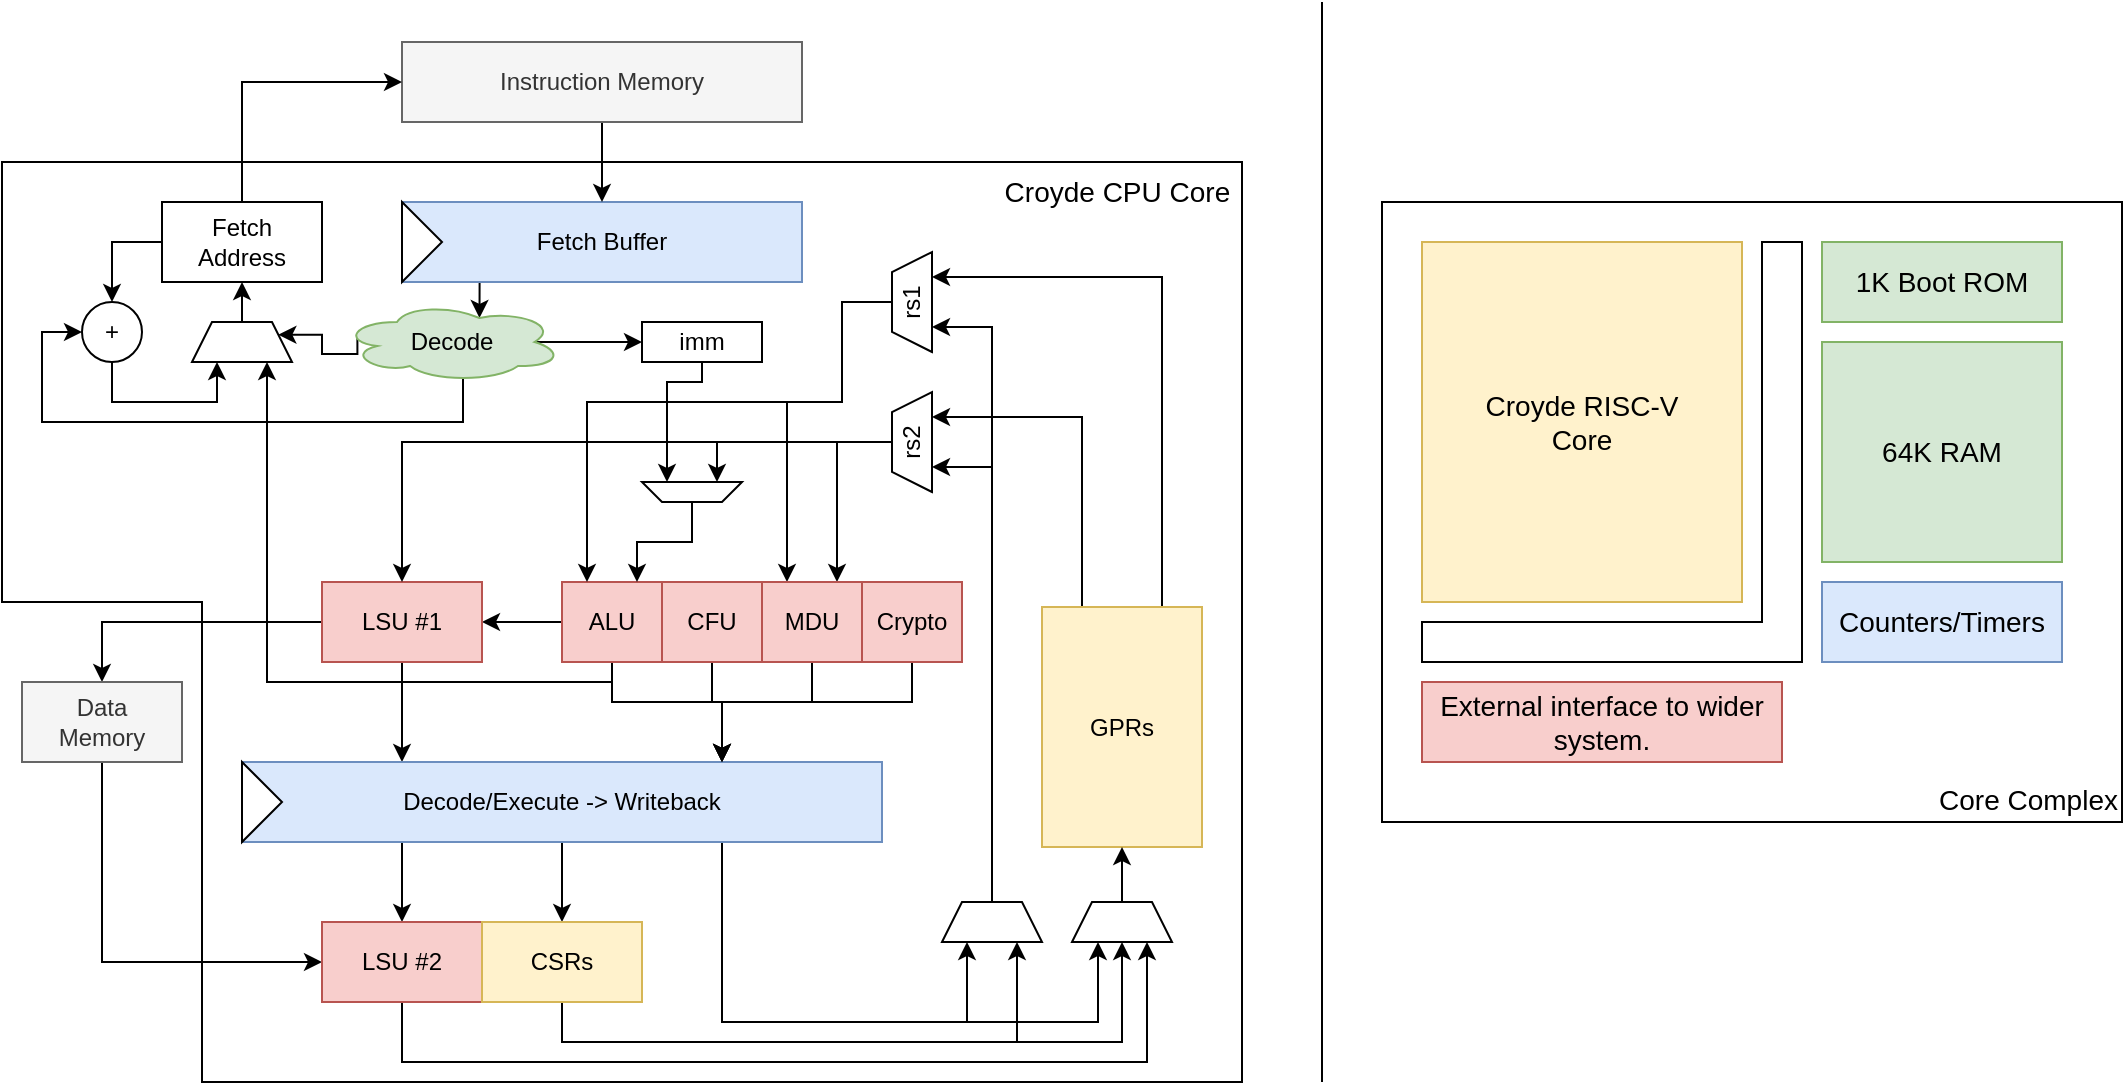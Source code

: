 <mxfile version="13.7.9" type="device"><diagram id="DWjMYuwy6gf_tgfMqih_" name="Page-1"><mxGraphModel dx="1422" dy="843" grid="1" gridSize="10" guides="1" tooltips="1" connect="1" arrows="1" fold="1" page="1" pageScale="1" pageWidth="1169" pageHeight="827" math="0" shadow="0"><root><mxCell id="0"/><mxCell id="1" parent="0"/><mxCell id="5n-3XOMGOnnO7rXSxlY9-16" value="Croyde CPU Core&amp;nbsp;" style="shape=corner;whiteSpace=wrap;html=1;fontSize=14;rotation=90;dx=220;dy=520;align=right;verticalAlign=top;horizontal=0;" vertex="1" parent="1"><mxGeometry x="100" y="40" width="460" height="620" as="geometry"/></mxCell><mxCell id="5n-3XOMGOnnO7rXSxlY9-14" value="&lt;div&gt;&lt;span&gt;Core Complex&lt;/span&gt;&lt;/div&gt;" style="rounded=0;whiteSpace=wrap;html=1;fontSize=14;align=right;verticalAlign=bottom;" vertex="1" parent="1"><mxGeometry x="710" y="140" width="370" height="310" as="geometry"/></mxCell><mxCell id="CcxLnYQukJP2bd6Z-33q-19" style="edgeStyle=orthogonalEdgeStyle;rounded=0;orthogonalLoop=1;jettySize=auto;html=1;exitX=0.25;exitY=1;exitDx=0;exitDy=0;entryX=0.625;entryY=0.2;entryDx=0;entryDy=0;entryPerimeter=0;" parent="1" source="DYvt_DoqvT1Sjwncr5lH-1" target="CcxLnYQukJP2bd6Z-33q-10" edge="1"><mxGeometry relative="1" as="geometry"/></mxCell><mxCell id="DYvt_DoqvT1Sjwncr5lH-1" value="Fetch Buffer" style="rounded=0;whiteSpace=wrap;html=1;fillColor=#dae8fc;strokeColor=#6c8ebf;" parent="1" vertex="1"><mxGeometry x="220" y="140" width="200" height="40" as="geometry"/></mxCell><mxCell id="DYvt_DoqvT1Sjwncr5lH-5" style="edgeStyle=orthogonalEdgeStyle;rounded=0;orthogonalLoop=1;jettySize=auto;html=1;exitX=0.5;exitY=1;exitDx=0;exitDy=0;entryX=0.5;entryY=0;entryDx=0;entryDy=0;" parent="1" source="DYvt_DoqvT1Sjwncr5lH-2" target="DYvt_DoqvT1Sjwncr5lH-1" edge="1"><mxGeometry relative="1" as="geometry"/></mxCell><mxCell id="DYvt_DoqvT1Sjwncr5lH-2" value="Instruction Memory" style="rounded=0;whiteSpace=wrap;html=1;fillColor=#f5f5f5;strokeColor=#666666;fontColor=#333333;" parent="1" vertex="1"><mxGeometry x="220" y="60" width="200" height="40" as="geometry"/></mxCell><mxCell id="DYvt_DoqvT1Sjwncr5lH-4" style="edgeStyle=orthogonalEdgeStyle;rounded=0;orthogonalLoop=1;jettySize=auto;html=1;exitX=0.5;exitY=0;exitDx=0;exitDy=0;entryX=0;entryY=0.5;entryDx=0;entryDy=0;" parent="1" source="DYvt_DoqvT1Sjwncr5lH-3" target="DYvt_DoqvT1Sjwncr5lH-2" edge="1"><mxGeometry relative="1" as="geometry"/></mxCell><mxCell id="CcxLnYQukJP2bd6Z-33q-51" style="edgeStyle=orthogonalEdgeStyle;rounded=0;orthogonalLoop=1;jettySize=auto;html=1;exitX=0;exitY=0.5;exitDx=0;exitDy=0;entryX=0.5;entryY=0;entryDx=0;entryDy=0;" parent="1" source="DYvt_DoqvT1Sjwncr5lH-3" target="CcxLnYQukJP2bd6Z-33q-50" edge="1"><mxGeometry relative="1" as="geometry"/></mxCell><mxCell id="DYvt_DoqvT1Sjwncr5lH-3" value="Fetch&lt;br&gt;Address" style="rounded=0;whiteSpace=wrap;html=1;" parent="1" vertex="1"><mxGeometry x="100" y="140" width="80" height="40" as="geometry"/></mxCell><mxCell id="CcxLnYQukJP2bd6Z-33q-29" style="edgeStyle=orthogonalEdgeStyle;rounded=0;orthogonalLoop=1;jettySize=auto;html=1;exitX=0.5;exitY=1;exitDx=0;exitDy=0;entryX=0.75;entryY=0;entryDx=0;entryDy=0;" parent="1" source="CcxLnYQukJP2bd6Z-33q-1" target="CcxLnYQukJP2bd6Z-33q-22" edge="1"><mxGeometry relative="1" as="geometry"><Array as="points"><mxPoint x="325" y="390"/><mxPoint x="380" y="390"/></Array></mxGeometry></mxCell><mxCell id="CcxLnYQukJP2bd6Z-33q-54" style="edgeStyle=orthogonalEdgeStyle;rounded=0;orthogonalLoop=1;jettySize=auto;html=1;exitX=0.5;exitY=1;exitDx=0;exitDy=0;entryX=0.75;entryY=1;entryDx=0;entryDy=0;" parent="1" source="CcxLnYQukJP2bd6Z-33q-1" target="CcxLnYQukJP2bd6Z-33q-46" edge="1"><mxGeometry relative="1" as="geometry"><Array as="points"><mxPoint x="325" y="380"/><mxPoint x="153" y="380"/></Array></mxGeometry></mxCell><mxCell id="B0rn6lUvPJTINjVCSd-M-13" style="edgeStyle=orthogonalEdgeStyle;rounded=0;orthogonalLoop=1;jettySize=auto;html=1;exitX=0;exitY=0.5;exitDx=0;exitDy=0;entryX=1;entryY=0.5;entryDx=0;entryDy=0;" parent="1" source="CcxLnYQukJP2bd6Z-33q-1" target="CcxLnYQukJP2bd6Z-33q-2" edge="1"><mxGeometry relative="1" as="geometry"/></mxCell><mxCell id="CcxLnYQukJP2bd6Z-33q-1" value="ALU" style="rounded=0;whiteSpace=wrap;html=1;fillColor=#f8cecc;strokeColor=#b85450;" parent="1" vertex="1"><mxGeometry x="300" y="330" width="50" height="40" as="geometry"/></mxCell><mxCell id="CcxLnYQukJP2bd6Z-33q-4" style="edgeStyle=orthogonalEdgeStyle;rounded=0;orthogonalLoop=1;jettySize=auto;html=1;exitX=0;exitY=0.5;exitDx=0;exitDy=0;" parent="1" source="CcxLnYQukJP2bd6Z-33q-2" target="CcxLnYQukJP2bd6Z-33q-3" edge="1"><mxGeometry relative="1" as="geometry"/></mxCell><mxCell id="CcxLnYQukJP2bd6Z-33q-28" style="edgeStyle=orthogonalEdgeStyle;rounded=0;orthogonalLoop=1;jettySize=auto;html=1;exitX=0.5;exitY=1;exitDx=0;exitDy=0;entryX=0.25;entryY=0;entryDx=0;entryDy=0;" parent="1" source="CcxLnYQukJP2bd6Z-33q-2" target="CcxLnYQukJP2bd6Z-33q-22" edge="1"><mxGeometry relative="1" as="geometry"/></mxCell><mxCell id="CcxLnYQukJP2bd6Z-33q-2" value="LSU #1" style="rounded=0;whiteSpace=wrap;html=1;fillColor=#f8cecc;strokeColor=#b85450;" parent="1" vertex="1"><mxGeometry x="180" y="330" width="80" height="40" as="geometry"/></mxCell><mxCell id="CcxLnYQukJP2bd6Z-33q-26" style="edgeStyle=orthogonalEdgeStyle;rounded=0;orthogonalLoop=1;jettySize=auto;html=1;exitX=0.5;exitY=1;exitDx=0;exitDy=0;entryX=0;entryY=0.5;entryDx=0;entryDy=0;" parent="1" source="CcxLnYQukJP2bd6Z-33q-3" target="CcxLnYQukJP2bd6Z-33q-25" edge="1"><mxGeometry relative="1" as="geometry"/></mxCell><mxCell id="CcxLnYQukJP2bd6Z-33q-3" value="Data&lt;br&gt;Memory" style="rounded=0;whiteSpace=wrap;html=1;fillColor=#f5f5f5;strokeColor=#666666;fontColor=#333333;" parent="1" vertex="1"><mxGeometry x="30" y="380" width="80" height="40" as="geometry"/></mxCell><mxCell id="CcxLnYQukJP2bd6Z-33q-8" style="edgeStyle=orthogonalEdgeStyle;rounded=0;orthogonalLoop=1;jettySize=auto;html=1;exitX=0.25;exitY=0;exitDx=0;exitDy=0;entryX=0.75;entryY=1;entryDx=0;entryDy=0;" parent="1" source="CcxLnYQukJP2bd6Z-33q-5" target="CcxLnYQukJP2bd6Z-33q-7" edge="1"><mxGeometry relative="1" as="geometry"/></mxCell><mxCell id="CcxLnYQukJP2bd6Z-33q-9" style="edgeStyle=orthogonalEdgeStyle;rounded=0;orthogonalLoop=1;jettySize=auto;html=1;exitX=0.75;exitY=0;exitDx=0;exitDy=0;entryX=0.75;entryY=1;entryDx=0;entryDy=0;" parent="1" source="CcxLnYQukJP2bd6Z-33q-5" target="CcxLnYQukJP2bd6Z-33q-6" edge="1"><mxGeometry relative="1" as="geometry"/></mxCell><mxCell id="CcxLnYQukJP2bd6Z-33q-5" value="GPRs" style="rounded=0;whiteSpace=wrap;html=1;fillColor=#fff2cc;strokeColor=#d6b656;" parent="1" vertex="1"><mxGeometry x="540" y="342.5" width="80" height="120" as="geometry"/></mxCell><mxCell id="CcxLnYQukJP2bd6Z-33q-12" style="edgeStyle=orthogonalEdgeStyle;rounded=0;orthogonalLoop=1;jettySize=auto;html=1;exitX=0.5;exitY=0;exitDx=0;exitDy=0;entryX=0.25;entryY=0;entryDx=0;entryDy=0;" parent="1" source="CcxLnYQukJP2bd6Z-33q-6" target="CcxLnYQukJP2bd6Z-33q-1" edge="1"><mxGeometry relative="1" as="geometry"><Array as="points"><mxPoint x="440" y="190"/><mxPoint x="440" y="240"/><mxPoint x="313" y="240"/></Array></mxGeometry></mxCell><mxCell id="B0rn6lUvPJTINjVCSd-M-7" style="edgeStyle=orthogonalEdgeStyle;rounded=0;orthogonalLoop=1;jettySize=auto;html=1;exitX=0.5;exitY=0;exitDx=0;exitDy=0;entryX=0.25;entryY=0;entryDx=0;entryDy=0;" parent="1" source="CcxLnYQukJP2bd6Z-33q-6" target="B0rn6lUvPJTINjVCSd-M-1" edge="1"><mxGeometry relative="1" as="geometry"><Array as="points"><mxPoint x="440" y="190"/><mxPoint x="440" y="240"/><mxPoint x="413" y="240"/></Array></mxGeometry></mxCell><mxCell id="CcxLnYQukJP2bd6Z-33q-6" value="rs1" style="shape=trapezoid;perimeter=trapezoidPerimeter;whiteSpace=wrap;html=1;rotation=-90;" parent="1" vertex="1"><mxGeometry x="450" y="180" width="50" height="20" as="geometry"/></mxCell><mxCell id="CcxLnYQukJP2bd6Z-33q-17" style="edgeStyle=orthogonalEdgeStyle;rounded=0;orthogonalLoop=1;jettySize=auto;html=1;exitX=0.5;exitY=0;exitDx=0;exitDy=0;entryX=0.25;entryY=1;entryDx=0;entryDy=0;" parent="1" source="CcxLnYQukJP2bd6Z-33q-7" target="CcxLnYQukJP2bd6Z-33q-13" edge="1"><mxGeometry relative="1" as="geometry"><Array as="points"><mxPoint x="378" y="260"/></Array></mxGeometry></mxCell><mxCell id="B0rn6lUvPJTINjVCSd-M-6" style="edgeStyle=orthogonalEdgeStyle;rounded=0;orthogonalLoop=1;jettySize=auto;html=1;exitX=0.5;exitY=0;exitDx=0;exitDy=0;entryX=0.75;entryY=0;entryDx=0;entryDy=0;" parent="1" source="CcxLnYQukJP2bd6Z-33q-7" target="B0rn6lUvPJTINjVCSd-M-1" edge="1"><mxGeometry relative="1" as="geometry"/></mxCell><mxCell id="B0rn6lUvPJTINjVCSd-M-11" style="edgeStyle=orthogonalEdgeStyle;rounded=0;orthogonalLoop=1;jettySize=auto;html=1;exitX=0.5;exitY=0;exitDx=0;exitDy=0;" parent="1" source="CcxLnYQukJP2bd6Z-33q-7" target="CcxLnYQukJP2bd6Z-33q-2" edge="1"><mxGeometry relative="1" as="geometry"/></mxCell><mxCell id="CcxLnYQukJP2bd6Z-33q-7" value="rs2" style="shape=trapezoid;perimeter=trapezoidPerimeter;whiteSpace=wrap;html=1;rotation=-90;" parent="1" vertex="1"><mxGeometry x="450" y="250" width="50" height="20" as="geometry"/></mxCell><mxCell id="CcxLnYQukJP2bd6Z-33q-53" style="edgeStyle=orthogonalEdgeStyle;rounded=0;orthogonalLoop=1;jettySize=auto;html=1;exitX=0.55;exitY=0.95;exitDx=0;exitDy=0;exitPerimeter=0;entryX=0;entryY=0.5;entryDx=0;entryDy=0;" parent="1" source="CcxLnYQukJP2bd6Z-33q-10" target="CcxLnYQukJP2bd6Z-33q-50" edge="1"><mxGeometry relative="1" as="geometry"><Array as="points"><mxPoint x="251" y="250"/><mxPoint x="40" y="250"/><mxPoint x="40" y="205"/></Array></mxGeometry></mxCell><mxCell id="CcxLnYQukJP2bd6Z-33q-55" style="edgeStyle=orthogonalEdgeStyle;rounded=0;orthogonalLoop=1;jettySize=auto;html=1;exitX=0.07;exitY=0.4;exitDx=0;exitDy=0;exitPerimeter=0;entryX=1;entryY=0.25;entryDx=0;entryDy=0;" parent="1" source="CcxLnYQukJP2bd6Z-33q-10" target="CcxLnYQukJP2bd6Z-33q-46" edge="1"><mxGeometry relative="1" as="geometry"><Array as="points"><mxPoint x="180" y="216"/><mxPoint x="180" y="206"/></Array></mxGeometry></mxCell><mxCell id="B0rn6lUvPJTINjVCSd-M-10" style="edgeStyle=orthogonalEdgeStyle;rounded=0;orthogonalLoop=1;jettySize=auto;html=1;exitX=0.875;exitY=0.5;exitDx=0;exitDy=0;exitPerimeter=0;entryX=0;entryY=0.5;entryDx=0;entryDy=0;" parent="1" source="CcxLnYQukJP2bd6Z-33q-10" target="CcxLnYQukJP2bd6Z-33q-11" edge="1"><mxGeometry relative="1" as="geometry"/></mxCell><mxCell id="CcxLnYQukJP2bd6Z-33q-10" value="Decode" style="ellipse;shape=cloud;whiteSpace=wrap;html=1;fillColor=#d5e8d4;strokeColor=#82b366;" parent="1" vertex="1"><mxGeometry x="190" y="190" width="110" height="40" as="geometry"/></mxCell><mxCell id="CcxLnYQukJP2bd6Z-33q-16" style="edgeStyle=orthogonalEdgeStyle;rounded=0;orthogonalLoop=1;jettySize=auto;html=1;exitX=0.5;exitY=1;exitDx=0;exitDy=0;entryX=0.75;entryY=1;entryDx=0;entryDy=0;" parent="1" source="CcxLnYQukJP2bd6Z-33q-11" target="CcxLnYQukJP2bd6Z-33q-13" edge="1"><mxGeometry relative="1" as="geometry"><Array as="points"><mxPoint x="370" y="230"/><mxPoint x="353" y="230"/></Array></mxGeometry></mxCell><mxCell id="CcxLnYQukJP2bd6Z-33q-11" value="imm" style="rounded=0;whiteSpace=wrap;html=1;" parent="1" vertex="1"><mxGeometry x="340" y="200" width="60" height="20" as="geometry"/></mxCell><mxCell id="B0rn6lUvPJTINjVCSd-M-2" style="edgeStyle=orthogonalEdgeStyle;rounded=0;orthogonalLoop=1;jettySize=auto;html=1;exitX=0.5;exitY=0;exitDx=0;exitDy=0;entryX=0.75;entryY=0;entryDx=0;entryDy=0;" parent="1" source="CcxLnYQukJP2bd6Z-33q-13" target="CcxLnYQukJP2bd6Z-33q-1" edge="1"><mxGeometry relative="1" as="geometry"><Array as="points"><mxPoint x="365" y="310"/><mxPoint x="338" y="310"/></Array></mxGeometry></mxCell><mxCell id="CcxLnYQukJP2bd6Z-33q-13" value="" style="shape=trapezoid;perimeter=trapezoidPerimeter;whiteSpace=wrap;html=1;rotation=-180;" parent="1" vertex="1"><mxGeometry x="340" y="280" width="50" height="10" as="geometry"/></mxCell><mxCell id="CcxLnYQukJP2bd6Z-33q-27" style="edgeStyle=orthogonalEdgeStyle;rounded=0;orthogonalLoop=1;jettySize=auto;html=1;exitX=0.25;exitY=1;exitDx=0;exitDy=0;entryX=0.5;entryY=0;entryDx=0;entryDy=0;" parent="1" source="CcxLnYQukJP2bd6Z-33q-22" target="CcxLnYQukJP2bd6Z-33q-25" edge="1"><mxGeometry relative="1" as="geometry"/></mxCell><mxCell id="CcxLnYQukJP2bd6Z-33q-32" style="edgeStyle=orthogonalEdgeStyle;rounded=0;orthogonalLoop=1;jettySize=auto;html=1;exitX=0.5;exitY=1;exitDx=0;exitDy=0;" parent="1" source="CcxLnYQukJP2bd6Z-33q-22" target="CcxLnYQukJP2bd6Z-33q-31" edge="1"><mxGeometry relative="1" as="geometry"/></mxCell><mxCell id="CcxLnYQukJP2bd6Z-33q-35" style="edgeStyle=orthogonalEdgeStyle;rounded=0;orthogonalLoop=1;jettySize=auto;html=1;exitX=0.75;exitY=1;exitDx=0;exitDy=0;entryX=0.25;entryY=1;entryDx=0;entryDy=0;" parent="1" source="CcxLnYQukJP2bd6Z-33q-22" target="CcxLnYQukJP2bd6Z-33q-33" edge="1"><mxGeometry relative="1" as="geometry"><Array as="points"><mxPoint x="380" y="550"/><mxPoint x="568" y="550"/><mxPoint x="568" y="510"/></Array></mxGeometry></mxCell><mxCell id="CcxLnYQukJP2bd6Z-33q-42" style="edgeStyle=orthogonalEdgeStyle;rounded=0;orthogonalLoop=1;jettySize=auto;html=1;exitX=0.75;exitY=1;exitDx=0;exitDy=0;entryX=0.25;entryY=1;entryDx=0;entryDy=0;" parent="1" source="CcxLnYQukJP2bd6Z-33q-22" target="CcxLnYQukJP2bd6Z-33q-41" edge="1"><mxGeometry relative="1" as="geometry"><Array as="points"><mxPoint x="380" y="550"/><mxPoint x="503" y="550"/></Array></mxGeometry></mxCell><mxCell id="CcxLnYQukJP2bd6Z-33q-22" value="Decode/Execute -&amp;gt; Writeback" style="rounded=0;whiteSpace=wrap;html=1;fillColor=#dae8fc;strokeColor=#6c8ebf;" parent="1" vertex="1"><mxGeometry x="140" y="420" width="320" height="40" as="geometry"/></mxCell><mxCell id="CcxLnYQukJP2bd6Z-33q-23" value="" style="triangle;whiteSpace=wrap;html=1;" parent="1" vertex="1"><mxGeometry x="220" y="140" width="20" height="40" as="geometry"/></mxCell><mxCell id="CcxLnYQukJP2bd6Z-33q-24" value="" style="triangle;whiteSpace=wrap;html=1;" parent="1" vertex="1"><mxGeometry x="140" y="420" width="20" height="40" as="geometry"/></mxCell><mxCell id="CcxLnYQukJP2bd6Z-33q-57" style="edgeStyle=orthogonalEdgeStyle;rounded=0;orthogonalLoop=1;jettySize=auto;html=1;exitX=0.5;exitY=1;exitDx=0;exitDy=0;entryX=0.75;entryY=1;entryDx=0;entryDy=0;" parent="1" source="CcxLnYQukJP2bd6Z-33q-25" target="CcxLnYQukJP2bd6Z-33q-33" edge="1"><mxGeometry relative="1" as="geometry"><Array as="points"><mxPoint x="220" y="570"/><mxPoint x="593" y="570"/></Array></mxGeometry></mxCell><mxCell id="CcxLnYQukJP2bd6Z-33q-25" value="LSU #2" style="rounded=0;whiteSpace=wrap;html=1;fillColor=#f8cecc;strokeColor=#b85450;" parent="1" vertex="1"><mxGeometry x="180" y="500" width="80" height="40" as="geometry"/></mxCell><mxCell id="CcxLnYQukJP2bd6Z-33q-38" style="edgeStyle=orthogonalEdgeStyle;rounded=0;orthogonalLoop=1;jettySize=auto;html=1;exitX=0.5;exitY=1;exitDx=0;exitDy=0;entryX=0.5;entryY=1;entryDx=0;entryDy=0;" parent="1" source="CcxLnYQukJP2bd6Z-33q-31" target="CcxLnYQukJP2bd6Z-33q-33" edge="1"><mxGeometry relative="1" as="geometry"/></mxCell><mxCell id="CcxLnYQukJP2bd6Z-33q-43" style="edgeStyle=orthogonalEdgeStyle;rounded=0;orthogonalLoop=1;jettySize=auto;html=1;exitX=0.5;exitY=1;exitDx=0;exitDy=0;entryX=0.75;entryY=1;entryDx=0;entryDy=0;" parent="1" source="CcxLnYQukJP2bd6Z-33q-31" target="CcxLnYQukJP2bd6Z-33q-41" edge="1"><mxGeometry relative="1" as="geometry"/></mxCell><mxCell id="CcxLnYQukJP2bd6Z-33q-31" value="CSRs" style="rounded=0;whiteSpace=wrap;html=1;fillColor=#fff2cc;strokeColor=#d6b656;" parent="1" vertex="1"><mxGeometry x="260" y="500" width="80" height="40" as="geometry"/></mxCell><mxCell id="CcxLnYQukJP2bd6Z-33q-34" style="edgeStyle=orthogonalEdgeStyle;rounded=0;orthogonalLoop=1;jettySize=auto;html=1;exitX=0.5;exitY=0;exitDx=0;exitDy=0;entryX=0.5;entryY=1;entryDx=0;entryDy=0;" parent="1" source="CcxLnYQukJP2bd6Z-33q-33" target="CcxLnYQukJP2bd6Z-33q-5" edge="1"><mxGeometry relative="1" as="geometry"/></mxCell><mxCell id="CcxLnYQukJP2bd6Z-33q-33" value="" style="shape=trapezoid;perimeter=trapezoidPerimeter;whiteSpace=wrap;html=1;rotation=0;" parent="1" vertex="1"><mxGeometry x="555" y="490" width="50" height="20" as="geometry"/></mxCell><mxCell id="CcxLnYQukJP2bd6Z-33q-44" style="edgeStyle=orthogonalEdgeStyle;rounded=0;orthogonalLoop=1;jettySize=auto;html=1;exitX=0.5;exitY=0;exitDx=0;exitDy=0;entryX=0.25;entryY=1;entryDx=0;entryDy=0;" parent="1" source="CcxLnYQukJP2bd6Z-33q-41" target="CcxLnYQukJP2bd6Z-33q-7" edge="1"><mxGeometry relative="1" as="geometry"/></mxCell><mxCell id="CcxLnYQukJP2bd6Z-33q-45" style="edgeStyle=orthogonalEdgeStyle;rounded=0;orthogonalLoop=1;jettySize=auto;html=1;exitX=0.5;exitY=0;exitDx=0;exitDy=0;entryX=0.25;entryY=1;entryDx=0;entryDy=0;" parent="1" source="CcxLnYQukJP2bd6Z-33q-41" target="CcxLnYQukJP2bd6Z-33q-6" edge="1"><mxGeometry relative="1" as="geometry"/></mxCell><mxCell id="CcxLnYQukJP2bd6Z-33q-41" value="" style="shape=trapezoid;perimeter=trapezoidPerimeter;whiteSpace=wrap;html=1;rotation=0;" parent="1" vertex="1"><mxGeometry x="490" y="490" width="50" height="20" as="geometry"/></mxCell><mxCell id="CcxLnYQukJP2bd6Z-33q-49" style="edgeStyle=orthogonalEdgeStyle;rounded=0;orthogonalLoop=1;jettySize=auto;html=1;exitX=0.5;exitY=0;exitDx=0;exitDy=0;entryX=0.5;entryY=1;entryDx=0;entryDy=0;" parent="1" source="CcxLnYQukJP2bd6Z-33q-46" target="DYvt_DoqvT1Sjwncr5lH-3" edge="1"><mxGeometry relative="1" as="geometry"/></mxCell><mxCell id="CcxLnYQukJP2bd6Z-33q-46" value="" style="shape=trapezoid;perimeter=trapezoidPerimeter;whiteSpace=wrap;html=1;rotation=0;" parent="1" vertex="1"><mxGeometry x="115" y="200" width="50" height="20" as="geometry"/></mxCell><mxCell id="CcxLnYQukJP2bd6Z-33q-52" style="edgeStyle=orthogonalEdgeStyle;rounded=0;orthogonalLoop=1;jettySize=auto;html=1;exitX=0.5;exitY=1;exitDx=0;exitDy=0;entryX=0.25;entryY=1;entryDx=0;entryDy=0;" parent="1" source="CcxLnYQukJP2bd6Z-33q-50" target="CcxLnYQukJP2bd6Z-33q-46" edge="1"><mxGeometry relative="1" as="geometry"/></mxCell><mxCell id="CcxLnYQukJP2bd6Z-33q-50" value="+" style="ellipse;whiteSpace=wrap;html=1;aspect=fixed;" parent="1" vertex="1"><mxGeometry x="60" y="190" width="30" height="30" as="geometry"/></mxCell><mxCell id="B0rn6lUvPJTINjVCSd-M-15" style="edgeStyle=orthogonalEdgeStyle;rounded=0;orthogonalLoop=1;jettySize=auto;html=1;exitX=0.5;exitY=1;exitDx=0;exitDy=0;entryX=0.75;entryY=0;entryDx=0;entryDy=0;" parent="1" source="B0rn6lUvPJTINjVCSd-M-1" target="CcxLnYQukJP2bd6Z-33q-22" edge="1"><mxGeometry relative="1" as="geometry"><Array as="points"><mxPoint x="425" y="390"/><mxPoint x="380" y="390"/></Array></mxGeometry></mxCell><mxCell id="B0rn6lUvPJTINjVCSd-M-1" value="MDU" style="rounded=0;whiteSpace=wrap;html=1;fillColor=#f8cecc;strokeColor=#b85450;" parent="1" vertex="1"><mxGeometry x="400" y="330" width="50" height="40" as="geometry"/></mxCell><mxCell id="B0rn6lUvPJTINjVCSd-M-14" style="edgeStyle=orthogonalEdgeStyle;rounded=0;orthogonalLoop=1;jettySize=auto;html=1;exitX=0.5;exitY=1;exitDx=0;exitDy=0;entryX=0.75;entryY=0;entryDx=0;entryDy=0;" parent="1" source="B0rn6lUvPJTINjVCSd-M-4" target="CcxLnYQukJP2bd6Z-33q-22" edge="1"><mxGeometry relative="1" as="geometry"><Array as="points"><mxPoint x="375" y="390"/><mxPoint x="380" y="390"/></Array></mxGeometry></mxCell><mxCell id="B0rn6lUvPJTINjVCSd-M-4" value="CFU" style="rounded=0;whiteSpace=wrap;html=1;fillColor=#f8cecc;strokeColor=#b85450;" parent="1" vertex="1"><mxGeometry x="350" y="330" width="50" height="40" as="geometry"/></mxCell><mxCell id="5n-3XOMGOnnO7rXSxlY9-2" style="edgeStyle=orthogonalEdgeStyle;rounded=0;orthogonalLoop=1;jettySize=auto;html=1;exitX=0.5;exitY=1;exitDx=0;exitDy=0;" edge="1" parent="1" source="5n-3XOMGOnnO7rXSxlY9-1"><mxGeometry relative="1" as="geometry"><mxPoint x="380" y="420" as="targetPoint"/><Array as="points"><mxPoint x="475" y="390"/><mxPoint x="380" y="390"/></Array></mxGeometry></mxCell><mxCell id="5n-3XOMGOnnO7rXSxlY9-1" value="Crypto" style="rounded=0;whiteSpace=wrap;html=1;fillColor=#f8cecc;strokeColor=#b85450;" vertex="1" parent="1"><mxGeometry x="450" y="330" width="50" height="40" as="geometry"/></mxCell><mxCell id="5n-3XOMGOnnO7rXSxlY9-3" value="" style="endArrow=none;html=1;" edge="1" parent="1"><mxGeometry width="50" height="50" relative="1" as="geometry"><mxPoint x="680" y="580" as="sourcePoint"/><mxPoint x="680" y="40" as="targetPoint"/></mxGeometry></mxCell><mxCell id="5n-3XOMGOnnO7rXSxlY9-4" value="Croyde RISC-V&lt;br style=&quot;font-size: 14px;&quot;&gt;Core" style="rounded=0;whiteSpace=wrap;html=1;fillColor=#fff2cc;strokeColor=#d6b656;fontSize=14;" vertex="1" parent="1"><mxGeometry x="730" y="160" width="160" height="180" as="geometry"/></mxCell><mxCell id="5n-3XOMGOnnO7rXSxlY9-5" value="1K Boot ROM" style="rounded=0;whiteSpace=wrap;html=1;fontSize=14;fillColor=#d5e8d4;strokeColor=#82b366;" vertex="1" parent="1"><mxGeometry x="930" y="160" width="120" height="40" as="geometry"/></mxCell><mxCell id="5n-3XOMGOnnO7rXSxlY9-6" value="64K RAM" style="rounded=0;whiteSpace=wrap;html=1;fontSize=14;fillColor=#d5e8d4;strokeColor=#82b366;" vertex="1" parent="1"><mxGeometry x="930" y="210" width="120" height="110" as="geometry"/></mxCell><mxCell id="5n-3XOMGOnnO7rXSxlY9-7" value="Counters/Timers" style="rounded=0;whiteSpace=wrap;html=1;fontSize=14;fillColor=#dae8fc;strokeColor=#6c8ebf;" vertex="1" parent="1"><mxGeometry x="930" y="330" width="120" height="40" as="geometry"/></mxCell><mxCell id="5n-3XOMGOnnO7rXSxlY9-8" value="External interface to wider&lt;br&gt;system." style="rounded=0;whiteSpace=wrap;html=1;fontSize=14;fillColor=#f8cecc;strokeColor=#b85450;" vertex="1" parent="1"><mxGeometry x="730" y="380" width="180" height="40" as="geometry"/></mxCell><mxCell id="5n-3XOMGOnnO7rXSxlY9-9" value="" style="shape=corner;whiteSpace=wrap;html=1;fontSize=14;rotation=-180;" vertex="1" parent="1"><mxGeometry x="730" y="160" width="190" height="210" as="geometry"/></mxCell></root></mxGraphModel></diagram></mxfile>